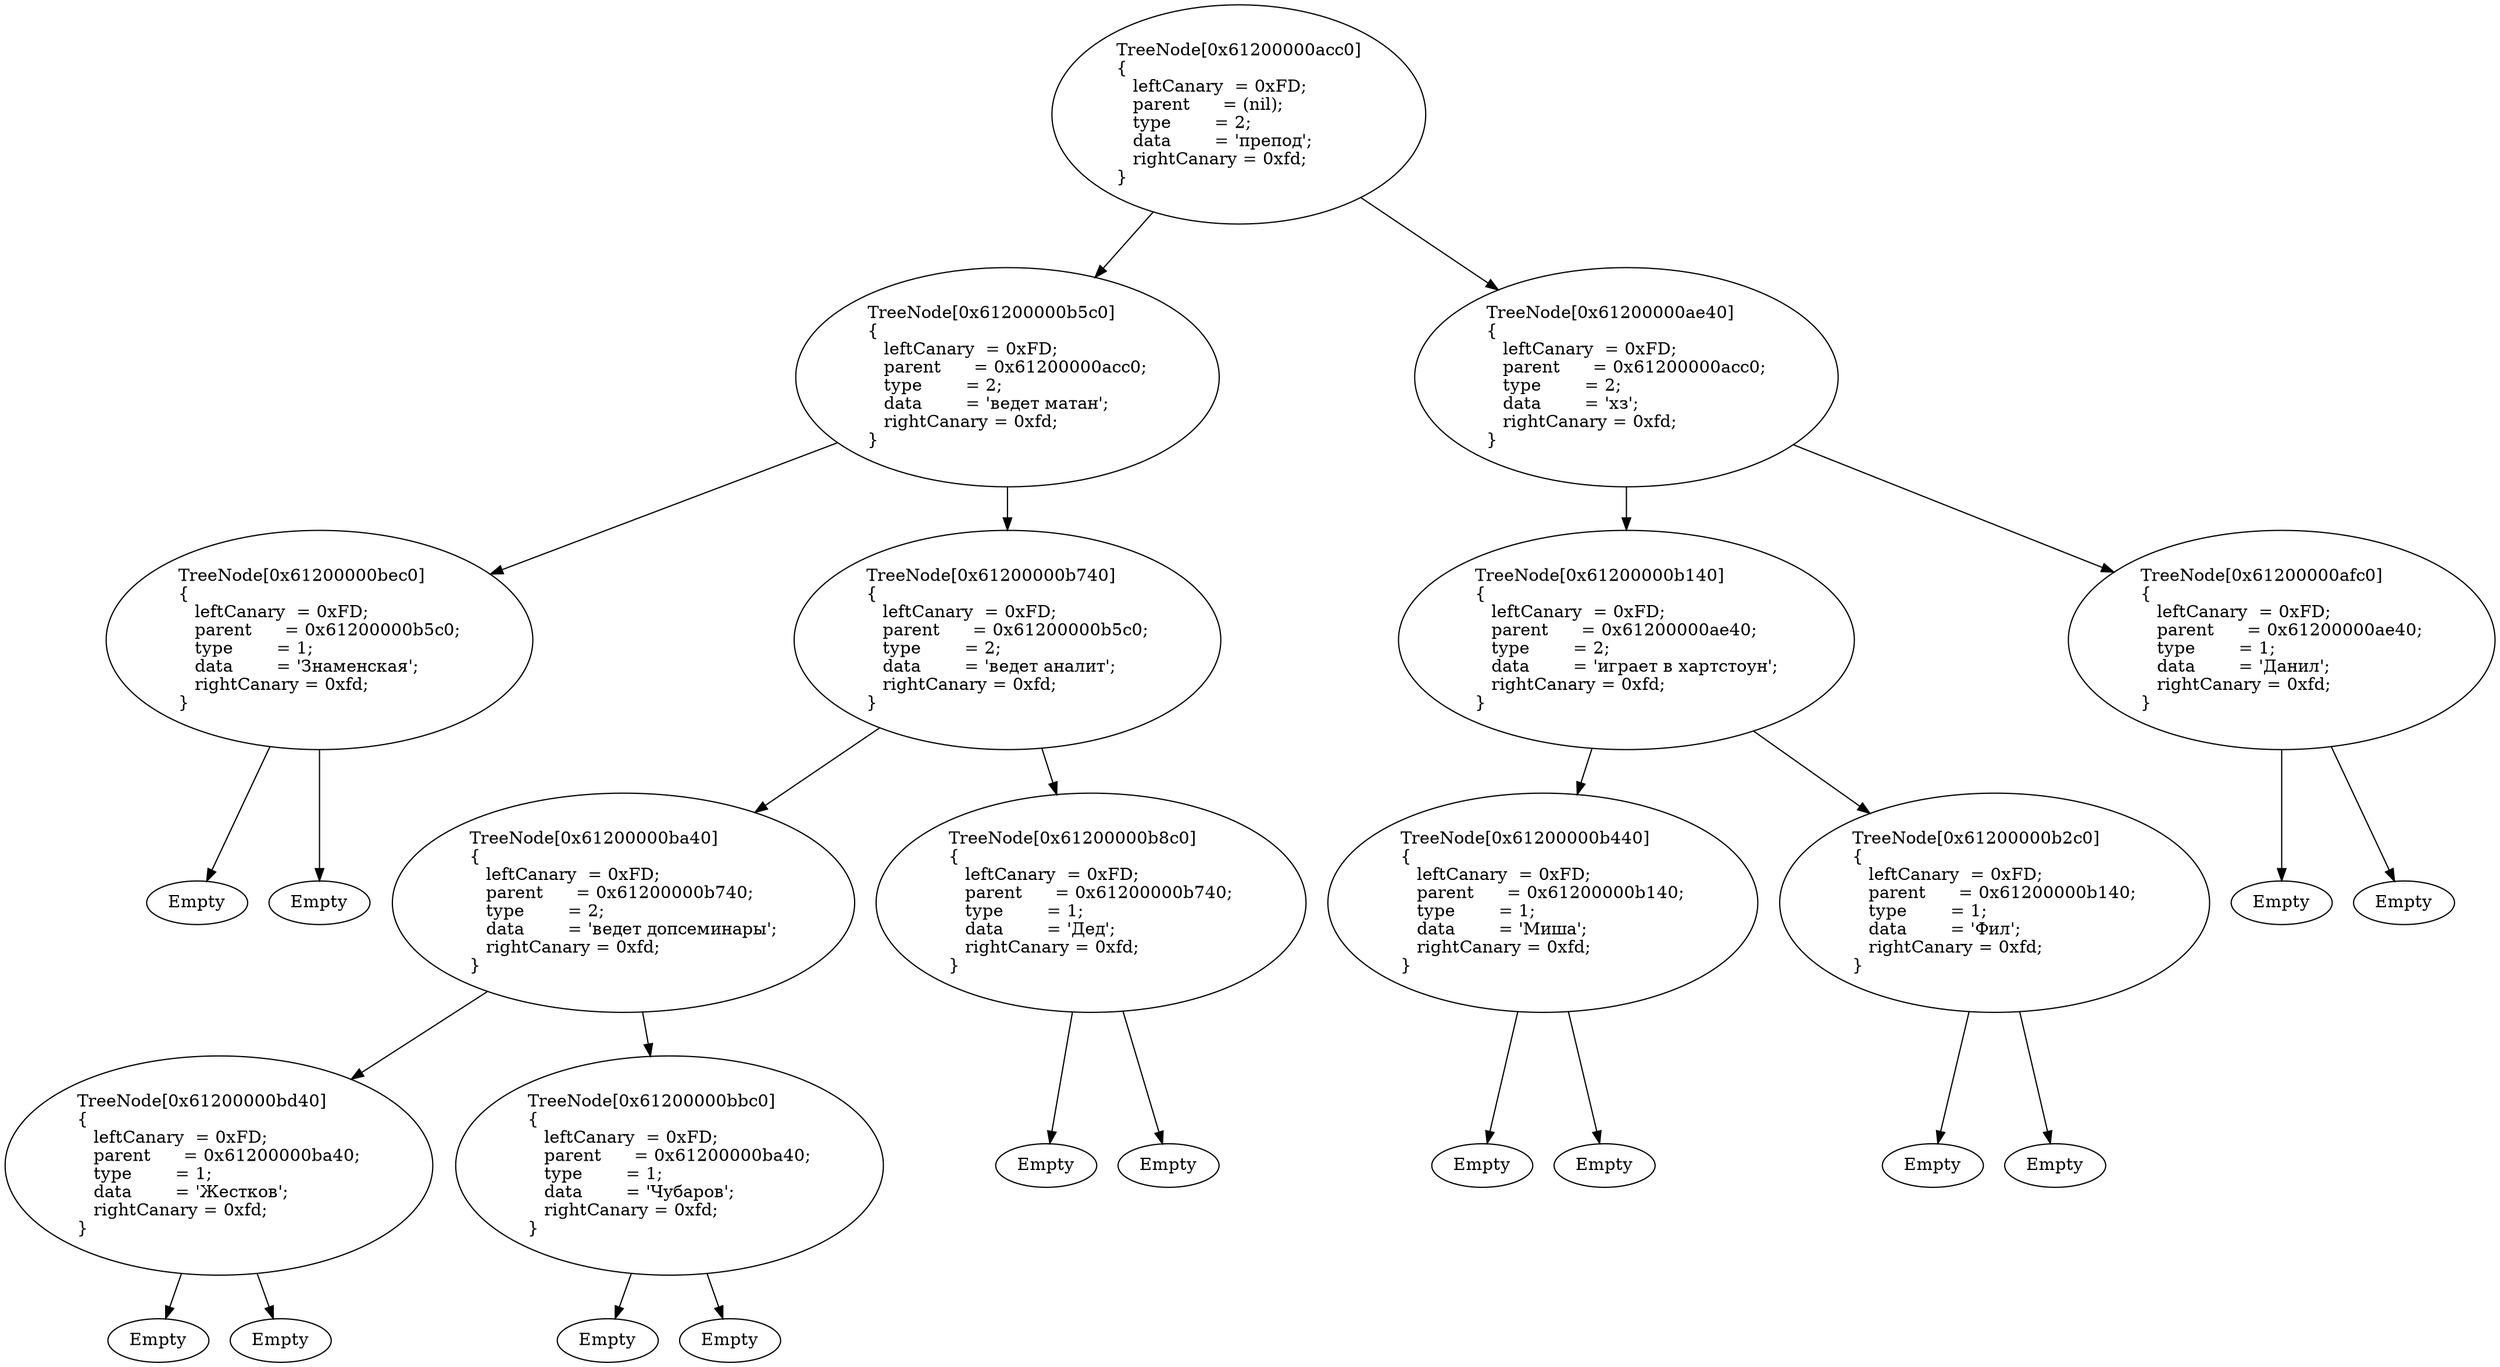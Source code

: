 digraph G {
TreeNode_0x61200000acc0 [label="TreeNode[0x61200000acc0]\l{\l   leftCanary  = 0xFD;\l   parent      = (nil);\l   type        = 2;\l   data        = 'препод';\l   rightCanary = 0xfd;\l}\l"]
TreeNode_0x61200000b5c0 [label="TreeNode[0x61200000b5c0]\l{\l   leftCanary  = 0xFD;\l   parent      = 0x61200000acc0;\l   type        = 2;\l   data        = 'ведет матан';\l   rightCanary = 0xfd;\l}\l"]
TreeNode_0x61200000bec0 [label="TreeNode[0x61200000bec0]\l{\l   leftCanary  = 0xFD;\l   parent      = 0x61200000b5c0;\l   type        = 1;\l   data        = 'Знаменская';\l   rightCanary = 0xfd;\l}\l"]
TreeNode_0x61200000bec0_Left [label="Empty"]
TreeNode_0x61200000bec0 -> TreeNode_0x61200000bec0_Left
TreeNode_0x61200000bec0_Right [label="Empty"]
TreeNode_0x61200000bec0 -> TreeNode_0x61200000bec0_Right
TreeNode_0x61200000b740 [label="TreeNode[0x61200000b740]\l{\l   leftCanary  = 0xFD;\l   parent      = 0x61200000b5c0;\l   type        = 2;\l   data        = 'ведет аналит';\l   rightCanary = 0xfd;\l}\l"]
TreeNode_0x61200000ba40 [label="TreeNode[0x61200000ba40]\l{\l   leftCanary  = 0xFD;\l   parent      = 0x61200000b740;\l   type        = 2;\l   data        = 'ведет допсеминары';\l   rightCanary = 0xfd;\l}\l"]
TreeNode_0x61200000bd40 [label="TreeNode[0x61200000bd40]\l{\l   leftCanary  = 0xFD;\l   parent      = 0x61200000ba40;\l   type        = 1;\l   data        = 'Жестков';\l   rightCanary = 0xfd;\l}\l"]
TreeNode_0x61200000bd40_Left [label="Empty"]
TreeNode_0x61200000bd40 -> TreeNode_0x61200000bd40_Left
TreeNode_0x61200000bd40_Right [label="Empty"]
TreeNode_0x61200000bd40 -> TreeNode_0x61200000bd40_Right
TreeNode_0x61200000bbc0 [label="TreeNode[0x61200000bbc0]\l{\l   leftCanary  = 0xFD;\l   parent      = 0x61200000ba40;\l   type        = 1;\l   data        = 'Чубаров';\l   rightCanary = 0xfd;\l}\l"]
TreeNode_0x61200000bbc0_Left [label="Empty"]
TreeNode_0x61200000bbc0 -> TreeNode_0x61200000bbc0_Left
TreeNode_0x61200000bbc0_Right [label="Empty"]
TreeNode_0x61200000bbc0 -> TreeNode_0x61200000bbc0_Right
TreeNode_0x61200000ba40 -> TreeNode_0x61200000bd40
TreeNode_0x61200000ba40 -> TreeNode_0x61200000bbc0
TreeNode_0x61200000b8c0 [label="TreeNode[0x61200000b8c0]\l{\l   leftCanary  = 0xFD;\l   parent      = 0x61200000b740;\l   type        = 1;\l   data        = 'Дед';\l   rightCanary = 0xfd;\l}\l"]
TreeNode_0x61200000b8c0_Left [label="Empty"]
TreeNode_0x61200000b8c0 -> TreeNode_0x61200000b8c0_Left
TreeNode_0x61200000b8c0_Right [label="Empty"]
TreeNode_0x61200000b8c0 -> TreeNode_0x61200000b8c0_Right
TreeNode_0x61200000b740 -> TreeNode_0x61200000ba40
TreeNode_0x61200000b740 -> TreeNode_0x61200000b8c0
TreeNode_0x61200000b5c0 -> TreeNode_0x61200000bec0
TreeNode_0x61200000b5c0 -> TreeNode_0x61200000b740
TreeNode_0x61200000ae40 [label="TreeNode[0x61200000ae40]\l{\l   leftCanary  = 0xFD;\l   parent      = 0x61200000acc0;\l   type        = 2;\l   data        = 'хз';\l   rightCanary = 0xfd;\l}\l"]
TreeNode_0x61200000b140 [label="TreeNode[0x61200000b140]\l{\l   leftCanary  = 0xFD;\l   parent      = 0x61200000ae40;\l   type        = 2;\l   data        = 'играет в хартстоун';\l   rightCanary = 0xfd;\l}\l"]
TreeNode_0x61200000b440 [label="TreeNode[0x61200000b440]\l{\l   leftCanary  = 0xFD;\l   parent      = 0x61200000b140;\l   type        = 1;\l   data        = 'Миша';\l   rightCanary = 0xfd;\l}\l"]
TreeNode_0x61200000b440_Left [label="Empty"]
TreeNode_0x61200000b440 -> TreeNode_0x61200000b440_Left
TreeNode_0x61200000b440_Right [label="Empty"]
TreeNode_0x61200000b440 -> TreeNode_0x61200000b440_Right
TreeNode_0x61200000b2c0 [label="TreeNode[0x61200000b2c0]\l{\l   leftCanary  = 0xFD;\l   parent      = 0x61200000b140;\l   type        = 1;\l   data        = 'Фил';\l   rightCanary = 0xfd;\l}\l"]
TreeNode_0x61200000b2c0_Left [label="Empty"]
TreeNode_0x61200000b2c0 -> TreeNode_0x61200000b2c0_Left
TreeNode_0x61200000b2c0_Right [label="Empty"]
TreeNode_0x61200000b2c0 -> TreeNode_0x61200000b2c0_Right
TreeNode_0x61200000b140 -> TreeNode_0x61200000b440
TreeNode_0x61200000b140 -> TreeNode_0x61200000b2c0
TreeNode_0x61200000afc0 [label="TreeNode[0x61200000afc0]\l{\l   leftCanary  = 0xFD;\l   parent      = 0x61200000ae40;\l   type        = 1;\l   data        = 'Данил';\l   rightCanary = 0xfd;\l}\l"]
TreeNode_0x61200000afc0_Left [label="Empty"]
TreeNode_0x61200000afc0 -> TreeNode_0x61200000afc0_Left
TreeNode_0x61200000afc0_Right [label="Empty"]
TreeNode_0x61200000afc0 -> TreeNode_0x61200000afc0_Right
TreeNode_0x61200000ae40 -> TreeNode_0x61200000b140
TreeNode_0x61200000ae40 -> TreeNode_0x61200000afc0
TreeNode_0x61200000acc0 -> TreeNode_0x61200000b5c0
TreeNode_0x61200000acc0 -> TreeNode_0x61200000ae40
}
